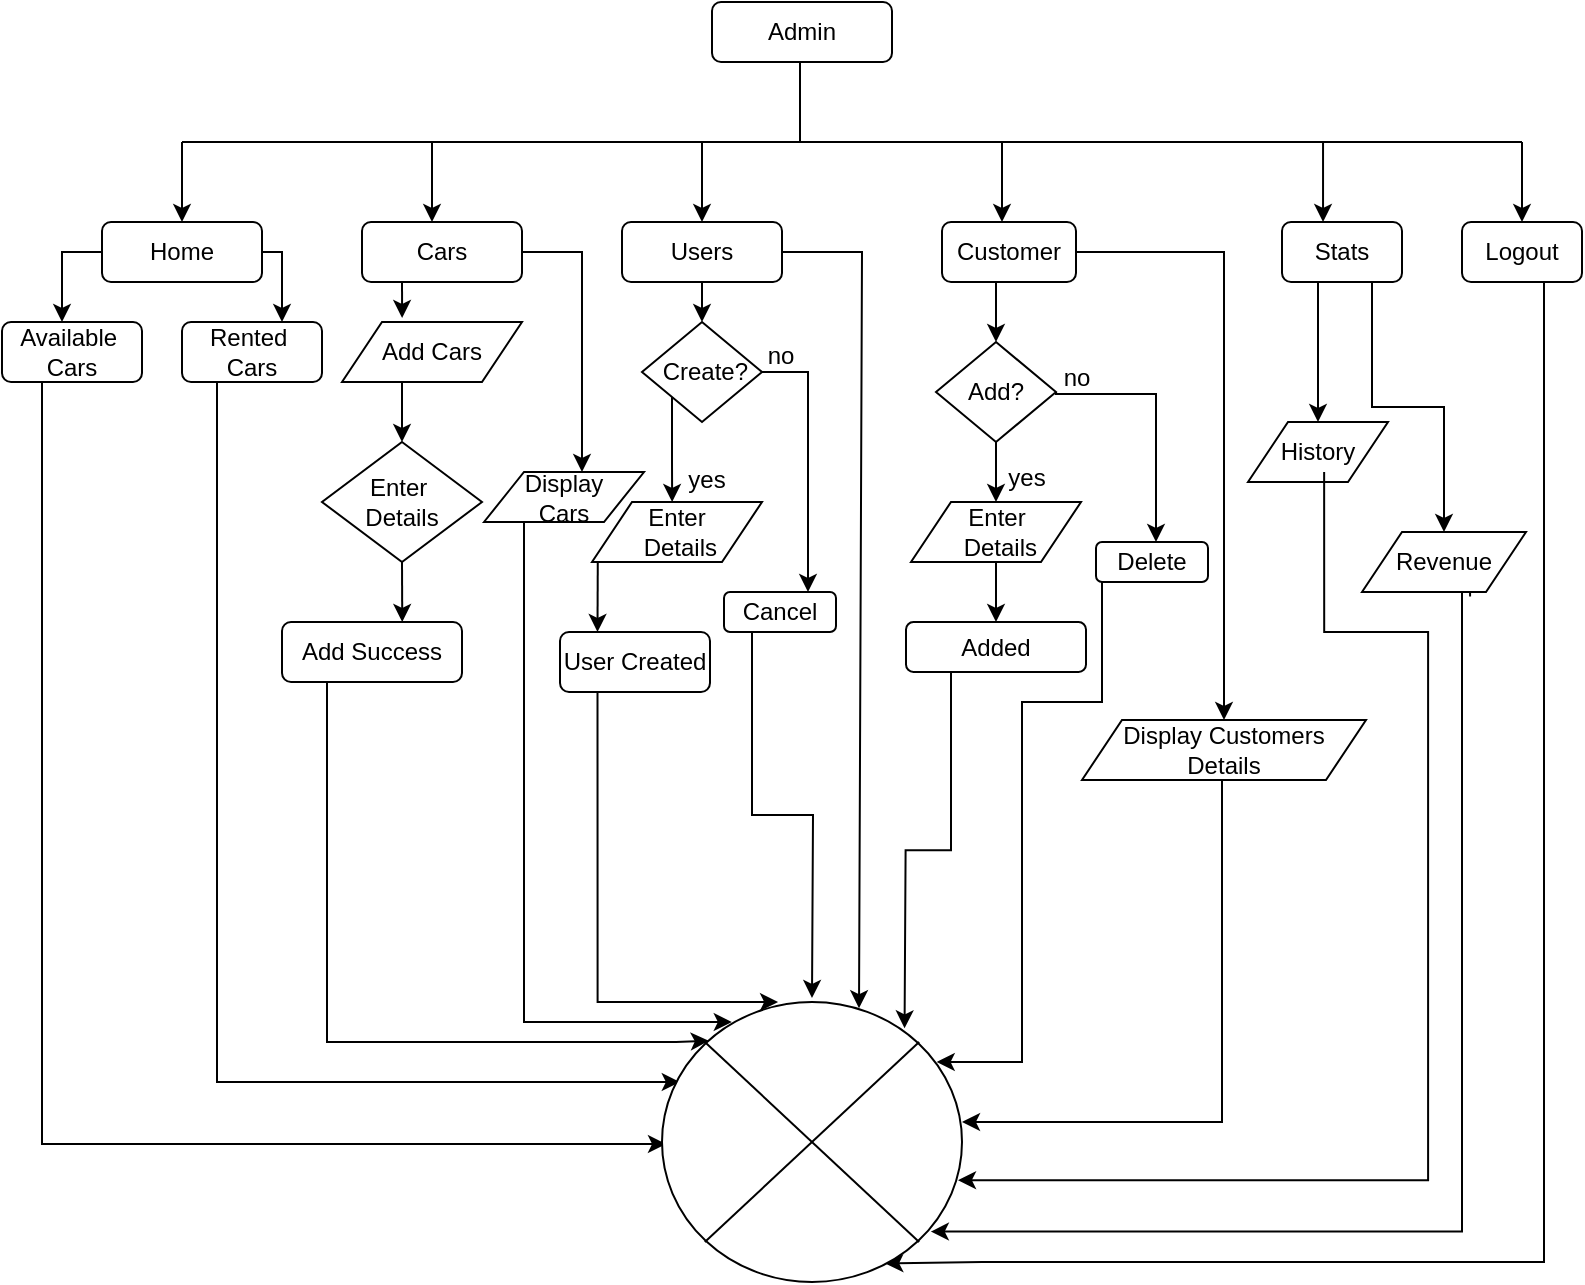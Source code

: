 <mxfile version="24.6.1" type="device">
  <diagram name="Page-1" id="Mo8YpzKvBvpuAzQxRtYg">
    <mxGraphModel dx="1036" dy="654" grid="1" gridSize="10" guides="1" tooltips="1" connect="1" arrows="1" fold="1" page="1" pageScale="1" pageWidth="827" pageHeight="1169" math="0" shadow="0">
      <root>
        <mxCell id="0" />
        <mxCell id="1" parent="0" />
        <mxCell id="LDsa4IWOsl2M_nbmBJ4K-1" value="Admin" style="rounded=1;whiteSpace=wrap;html=1;" parent="1" vertex="1">
          <mxGeometry x="365" y="10" width="90" height="30" as="geometry" />
        </mxCell>
        <mxCell id="LDsa4IWOsl2M_nbmBJ4K-3" value="" style="endArrow=none;html=1;rounded=0;exitX=0.5;exitY=1;exitDx=0;exitDy=0;" parent="1" edge="1">
          <mxGeometry width="50" height="50" relative="1" as="geometry">
            <mxPoint x="409" y="40" as="sourcePoint" />
            <mxPoint x="409" y="80" as="targetPoint" />
          </mxGeometry>
        </mxCell>
        <mxCell id="LDsa4IWOsl2M_nbmBJ4K-4" value="" style="endArrow=none;html=1;rounded=0;" parent="1" edge="1">
          <mxGeometry width="50" height="50" relative="1" as="geometry">
            <mxPoint x="100" y="80" as="sourcePoint" />
            <mxPoint x="770" y="80" as="targetPoint" />
          </mxGeometry>
        </mxCell>
        <mxCell id="LDsa4IWOsl2M_nbmBJ4K-5" value="" style="endArrow=classic;html=1;rounded=0;" parent="1" edge="1">
          <mxGeometry width="50" height="50" relative="1" as="geometry">
            <mxPoint x="100" y="80" as="sourcePoint" />
            <mxPoint x="100" y="120" as="targetPoint" />
          </mxGeometry>
        </mxCell>
        <mxCell id="LDsa4IWOsl2M_nbmBJ4K-6" value="" style="endArrow=classic;html=1;rounded=0;" parent="1" edge="1">
          <mxGeometry width="50" height="50" relative="1" as="geometry">
            <mxPoint x="225" y="80" as="sourcePoint" />
            <mxPoint x="225" y="120" as="targetPoint" />
            <Array as="points">
              <mxPoint x="225" y="100" />
            </Array>
          </mxGeometry>
        </mxCell>
        <mxCell id="LDsa4IWOsl2M_nbmBJ4K-7" value="" style="endArrow=classic;html=1;rounded=0;" parent="1" edge="1">
          <mxGeometry width="50" height="50" relative="1" as="geometry">
            <mxPoint x="360" y="80" as="sourcePoint" />
            <mxPoint x="360" y="120" as="targetPoint" />
          </mxGeometry>
        </mxCell>
        <mxCell id="LDsa4IWOsl2M_nbmBJ4K-8" value="" style="endArrow=classic;html=1;rounded=0;" parent="1" edge="1">
          <mxGeometry width="50" height="50" relative="1" as="geometry">
            <mxPoint x="510" y="80" as="sourcePoint" />
            <mxPoint x="510" y="120" as="targetPoint" />
          </mxGeometry>
        </mxCell>
        <mxCell id="LDsa4IWOsl2M_nbmBJ4K-9" value="" style="endArrow=classic;html=1;rounded=0;" parent="1" edge="1">
          <mxGeometry width="50" height="50" relative="1" as="geometry">
            <mxPoint x="670.52" y="80" as="sourcePoint" />
            <mxPoint x="670.52" y="120" as="targetPoint" />
          </mxGeometry>
        </mxCell>
        <mxCell id="LDsa4IWOsl2M_nbmBJ4K-19" style="edgeStyle=orthogonalEdgeStyle;rounded=0;orthogonalLoop=1;jettySize=auto;html=1;exitX=1;exitY=0.5;exitDx=0;exitDy=0;" parent="1" source="LDsa4IWOsl2M_nbmBJ4K-11" edge="1">
          <mxGeometry relative="1" as="geometry">
            <mxPoint x="150" y="170" as="targetPoint" />
          </mxGeometry>
        </mxCell>
        <mxCell id="LDsa4IWOsl2M_nbmBJ4K-11" value="Home" style="rounded=1;whiteSpace=wrap;html=1;" parent="1" vertex="1">
          <mxGeometry x="60" y="120" width="80" height="30" as="geometry" />
        </mxCell>
        <mxCell id="LDsa4IWOsl2M_nbmBJ4K-12" value="Cars" style="rounded=1;whiteSpace=wrap;html=1;" parent="1" vertex="1">
          <mxGeometry x="190" y="120" width="80" height="30" as="geometry" />
        </mxCell>
        <mxCell id="LDsa4IWOsl2M_nbmBJ4K-13" value="Users" style="rounded=1;whiteSpace=wrap;html=1;" parent="1" vertex="1">
          <mxGeometry x="320" y="120" width="80" height="30" as="geometry" />
        </mxCell>
        <mxCell id="YWyFQVMJNNjKmxoikdoH-2" style="edgeStyle=orthogonalEdgeStyle;rounded=0;orthogonalLoop=1;jettySize=auto;html=1;exitX=0.5;exitY=1;exitDx=0;exitDy=0;entryX=0.5;entryY=0;entryDx=0;entryDy=0;" parent="1" edge="1">
          <mxGeometry relative="1" as="geometry">
            <mxPoint x="507" y="150" as="sourcePoint" />
            <mxPoint x="507" y="180" as="targetPoint" />
          </mxGeometry>
        </mxCell>
        <mxCell id="LDsa4IWOsl2M_nbmBJ4K-14" value="Customer" style="rounded=1;whiteSpace=wrap;html=1;" parent="1" vertex="1">
          <mxGeometry x="480" y="120" width="67" height="30" as="geometry" />
        </mxCell>
        <mxCell id="YWyFQVMJNNjKmxoikdoH-17" style="edgeStyle=orthogonalEdgeStyle;rounded=0;orthogonalLoop=1;jettySize=auto;html=1;exitX=0.75;exitY=1;exitDx=0;exitDy=0;" parent="1" source="LDsa4IWOsl2M_nbmBJ4K-15" target="YWyFQVMJNNjKmxoikdoH-16" edge="1">
          <mxGeometry relative="1" as="geometry" />
        </mxCell>
        <mxCell id="LDsa4IWOsl2M_nbmBJ4K-15" value="Stats" style="rounded=1;whiteSpace=wrap;html=1;" parent="1" vertex="1">
          <mxGeometry x="650" y="120" width="60" height="30" as="geometry" />
        </mxCell>
        <mxCell id="YWyFQVMJNNjKmxoikdoH-22" style="edgeStyle=orthogonalEdgeStyle;rounded=0;orthogonalLoop=1;jettySize=auto;html=1;exitX=0.25;exitY=1;exitDx=0;exitDy=0;" parent="1" source="LDsa4IWOsl2M_nbmBJ4K-20" edge="1">
          <mxGeometry relative="1" as="geometry">
            <Array as="points">
              <mxPoint x="118" y="550" />
            </Array>
            <mxPoint x="348.909" y="550" as="targetPoint" />
          </mxGeometry>
        </mxCell>
        <mxCell id="LDsa4IWOsl2M_nbmBJ4K-20" value="Rented&amp;nbsp;&lt;div&gt;Cars&lt;/div&gt;" style="rounded=1;whiteSpace=wrap;html=1;" parent="1" vertex="1">
          <mxGeometry x="100" y="170" width="70" height="30" as="geometry" />
        </mxCell>
        <mxCell id="YWyFQVMJNNjKmxoikdoH-21" style="edgeStyle=orthogonalEdgeStyle;rounded=0;orthogonalLoop=1;jettySize=auto;html=1;entryX=0;entryY=0.5;entryDx=0;entryDy=0;" parent="1" edge="1">
          <mxGeometry relative="1" as="geometry">
            <mxPoint x="342" y="581" as="targetPoint" />
            <mxPoint x="30" y="230" as="sourcePoint" />
            <Array as="points">
              <mxPoint x="30" y="200" />
              <mxPoint x="30" y="543" />
            </Array>
          </mxGeometry>
        </mxCell>
        <mxCell id="LDsa4IWOsl2M_nbmBJ4K-21" value="Available&amp;nbsp;&lt;div&gt;Cars&lt;/div&gt;" style="rounded=1;whiteSpace=wrap;html=1;" parent="1" vertex="1">
          <mxGeometry x="10" y="170" width="70" height="30" as="geometry" />
        </mxCell>
        <mxCell id="LDsa4IWOsl2M_nbmBJ4K-25" value="" style="endArrow=classic;html=1;rounded=0;exitX=0;exitY=0.5;exitDx=0;exitDy=0;" parent="1" source="LDsa4IWOsl2M_nbmBJ4K-11" edge="1">
          <mxGeometry width="50" height="50" relative="1" as="geometry">
            <mxPoint x="40" y="130" as="sourcePoint" />
            <mxPoint x="40" y="170" as="targetPoint" />
            <Array as="points">
              <mxPoint x="40" y="135" />
            </Array>
          </mxGeometry>
        </mxCell>
        <mxCell id="LDsa4IWOsl2M_nbmBJ4K-30" value="" style="edgeStyle=orthogonalEdgeStyle;rounded=0;orthogonalLoop=1;jettySize=auto;html=1;exitX=0.25;exitY=1;exitDx=0;exitDy=0;" parent="1" source="LDsa4IWOsl2M_nbmBJ4K-26" target="LDsa4IWOsl2M_nbmBJ4K-29" edge="1">
          <mxGeometry relative="1" as="geometry">
            <Array as="points">
              <mxPoint x="210" y="200" />
            </Array>
          </mxGeometry>
        </mxCell>
        <mxCell id="LDsa4IWOsl2M_nbmBJ4K-26" value="Add Cars" style="shape=parallelogram;perimeter=parallelogramPerimeter;whiteSpace=wrap;html=1;fixedSize=1;" parent="1" vertex="1">
          <mxGeometry x="180" y="170" width="90" height="30" as="geometry" />
        </mxCell>
        <mxCell id="LDsa4IWOsl2M_nbmBJ4K-27" value="" style="endArrow=classic;html=1;rounded=0;exitX=0.25;exitY=1;exitDx=0;exitDy=0;entryX=0.334;entryY=-0.068;entryDx=0;entryDy=0;entryPerimeter=0;" parent="1" source="LDsa4IWOsl2M_nbmBJ4K-12" target="LDsa4IWOsl2M_nbmBJ4K-26" edge="1">
          <mxGeometry width="50" height="50" relative="1" as="geometry">
            <mxPoint x="224" y="150" as="sourcePoint" />
            <mxPoint x="218" y="170" as="targetPoint" />
          </mxGeometry>
        </mxCell>
        <mxCell id="NozpxcgHp3kUgVR-T8vZ-3" style="edgeStyle=orthogonalEdgeStyle;rounded=0;orthogonalLoop=1;jettySize=auto;html=1;exitX=0.5;exitY=1;exitDx=0;exitDy=0;" parent="1" source="LDsa4IWOsl2M_nbmBJ4K-29" edge="1">
          <mxGeometry relative="1" as="geometry">
            <mxPoint x="210.121" y="320" as="targetPoint" />
          </mxGeometry>
        </mxCell>
        <mxCell id="LDsa4IWOsl2M_nbmBJ4K-29" value="Enter&amp;nbsp;&lt;div&gt;Details&lt;/div&gt;" style="rhombus;whiteSpace=wrap;html=1;" parent="1" vertex="1">
          <mxGeometry x="170" y="230" width="80" height="60" as="geometry" />
        </mxCell>
        <mxCell id="NozpxcgHp3kUgVR-T8vZ-18" style="edgeStyle=orthogonalEdgeStyle;rounded=0;orthogonalLoop=1;jettySize=auto;html=1;exitX=0;exitY=1;exitDx=0;exitDy=0;" parent="1" source="LDsa4IWOsl2M_nbmBJ4K-48" edge="1">
          <mxGeometry relative="1" as="geometry">
            <mxPoint x="345.075" y="260" as="targetPoint" />
          </mxGeometry>
        </mxCell>
        <mxCell id="NozpxcgHp3kUgVR-T8vZ-23" style="edgeStyle=orthogonalEdgeStyle;rounded=0;orthogonalLoop=1;jettySize=auto;html=1;exitX=1;exitY=0.5;exitDx=0;exitDy=0;entryX=0.75;entryY=0;entryDx=0;entryDy=0;" parent="1" source="LDsa4IWOsl2M_nbmBJ4K-48" target="NozpxcgHp3kUgVR-T8vZ-30" edge="1">
          <mxGeometry relative="1" as="geometry">
            <mxPoint x="410" y="230" as="targetPoint" />
          </mxGeometry>
        </mxCell>
        <mxCell id="LDsa4IWOsl2M_nbmBJ4K-48" value="&amp;nbsp;Create?" style="rhombus;whiteSpace=wrap;html=1;" parent="1" vertex="1">
          <mxGeometry x="330" y="170" width="60" height="50" as="geometry" />
        </mxCell>
        <mxCell id="YWyFQVMJNNjKmxoikdoH-23" style="edgeStyle=orthogonalEdgeStyle;rounded=0;orthogonalLoop=1;jettySize=auto;html=1;exitX=0.25;exitY=1;exitDx=0;exitDy=0;entryX=0;entryY=0;entryDx=0;entryDy=0;" parent="1" source="NozpxcgHp3kUgVR-T8vZ-1" edge="1">
          <mxGeometry relative="1" as="geometry">
            <Array as="points">
              <mxPoint x="172" y="530" />
              <mxPoint x="347" y="530" />
            </Array>
            <mxPoint x="363.381" y="529.381" as="targetPoint" />
          </mxGeometry>
        </mxCell>
        <mxCell id="NozpxcgHp3kUgVR-T8vZ-1" value="Add Success" style="rounded=1;whiteSpace=wrap;html=1;" parent="1" vertex="1">
          <mxGeometry x="150" y="320" width="90" height="30" as="geometry" />
        </mxCell>
        <mxCell id="YWyFQVMJNNjKmxoikdoH-24" style="edgeStyle=orthogonalEdgeStyle;rounded=0;orthogonalLoop=1;jettySize=auto;html=1;exitX=0.25;exitY=1;exitDx=0;exitDy=0;" parent="1" source="NozpxcgHp3kUgVR-T8vZ-5" edge="1">
          <mxGeometry relative="1" as="geometry">
            <Array as="points">
              <mxPoint x="271" y="520" />
            </Array>
            <mxPoint x="374.9" y="520" as="targetPoint" />
          </mxGeometry>
        </mxCell>
        <mxCell id="NozpxcgHp3kUgVR-T8vZ-5" value="Display&lt;div&gt;Cars&lt;/div&gt;" style="shape=parallelogram;perimeter=parallelogramPerimeter;whiteSpace=wrap;html=1;fixedSize=1;" parent="1" vertex="1">
          <mxGeometry x="251" y="245" width="80" height="25" as="geometry" />
        </mxCell>
        <mxCell id="NozpxcgHp3kUgVR-T8vZ-6" value="" style="endArrow=classic;html=1;rounded=0;exitX=1;exitY=0.5;exitDx=0;exitDy=0;entryX=0.421;entryY=0.167;entryDx=0;entryDy=0;entryPerimeter=0;" parent="1" source="LDsa4IWOsl2M_nbmBJ4K-12" edge="1">
          <mxGeometry width="50" height="50" relative="1" as="geometry">
            <mxPoint x="280.0" y="137.49" as="sourcePoint" />
            <mxPoint x="299.995" y="245" as="targetPoint" />
            <Array as="points">
              <mxPoint x="300" y="135" />
            </Array>
          </mxGeometry>
        </mxCell>
        <mxCell id="NozpxcgHp3kUgVR-T8vZ-16" value="" style="edgeStyle=orthogonalEdgeStyle;rounded=0;orthogonalLoop=1;jettySize=auto;html=1;exitX=0.5;exitY=1;exitDx=0;exitDy=0;" parent="1" source="LDsa4IWOsl2M_nbmBJ4K-13" edge="1">
          <mxGeometry relative="1" as="geometry">
            <mxPoint x="370" y="130" as="sourcePoint" />
            <mxPoint x="360" y="170" as="targetPoint" />
          </mxGeometry>
        </mxCell>
        <mxCell id="NozpxcgHp3kUgVR-T8vZ-20" value="Enter&lt;div&gt;&amp;nbsp;Details&lt;/div&gt;" style="shape=parallelogram;perimeter=parallelogramPerimeter;whiteSpace=wrap;html=1;fixedSize=1;" parent="1" vertex="1">
          <mxGeometry x="305" y="260" width="85" height="30" as="geometry" />
        </mxCell>
        <mxCell id="NozpxcgHp3kUgVR-T8vZ-21" value="yes" style="text;html=1;align=center;verticalAlign=middle;resizable=0;points=[];autosize=1;strokeColor=none;fillColor=none;" parent="1" vertex="1">
          <mxGeometry x="342" y="234" width="40" height="30" as="geometry" />
        </mxCell>
        <mxCell id="NozpxcgHp3kUgVR-T8vZ-24" value="no" style="text;html=1;align=center;verticalAlign=middle;resizable=0;points=[];autosize=1;strokeColor=none;fillColor=none;" parent="1" vertex="1">
          <mxGeometry x="379" y="172" width="40" height="30" as="geometry" />
        </mxCell>
        <mxCell id="YWyFQVMJNNjKmxoikdoH-25" style="edgeStyle=orthogonalEdgeStyle;rounded=0;orthogonalLoop=1;jettySize=auto;html=1;exitX=0.25;exitY=1;exitDx=0;exitDy=0;" parent="1" source="NozpxcgHp3kUgVR-T8vZ-28" edge="1">
          <mxGeometry relative="1" as="geometry">
            <Array as="points">
              <mxPoint x="308" y="510" />
            </Array>
            <mxPoint x="398.029" y="510" as="targetPoint" />
          </mxGeometry>
        </mxCell>
        <mxCell id="NozpxcgHp3kUgVR-T8vZ-28" value="User Created" style="rounded=1;whiteSpace=wrap;html=1;" parent="1" vertex="1">
          <mxGeometry x="289" y="325" width="75" height="30" as="geometry" />
        </mxCell>
        <mxCell id="NozpxcgHp3kUgVR-T8vZ-29" value="" style="endArrow=classic;html=1;rounded=0;entryX=0.25;entryY=0;entryDx=0;entryDy=0;exitX=0.034;exitY=0.982;exitDx=0;exitDy=0;exitPerimeter=0;" parent="1" source="NozpxcgHp3kUgVR-T8vZ-20" target="NozpxcgHp3kUgVR-T8vZ-28" edge="1">
          <mxGeometry width="50" height="50" relative="1" as="geometry">
            <mxPoint x="240" y="420" as="sourcePoint" />
            <mxPoint x="290" y="370" as="targetPoint" />
          </mxGeometry>
        </mxCell>
        <mxCell id="YWyFQVMJNNjKmxoikdoH-28" style="edgeStyle=orthogonalEdgeStyle;rounded=0;orthogonalLoop=1;jettySize=auto;html=1;exitX=0.25;exitY=1;exitDx=0;exitDy=0;" parent="1" source="NozpxcgHp3kUgVR-T8vZ-30" edge="1">
          <mxGeometry relative="1" as="geometry">
            <mxPoint x="415" y="508" as="targetPoint" />
          </mxGeometry>
        </mxCell>
        <mxCell id="NozpxcgHp3kUgVR-T8vZ-30" value="Cancel" style="rounded=1;whiteSpace=wrap;html=1;" parent="1" vertex="1">
          <mxGeometry x="371" y="305" width="56" height="20" as="geometry" />
        </mxCell>
        <mxCell id="NozpxcgHp3kUgVR-T8vZ-32" value="History" style="shape=parallelogram;perimeter=parallelogramPerimeter;whiteSpace=wrap;html=1;fixedSize=1;" parent="1" vertex="1">
          <mxGeometry x="633" y="220" width="70" height="30" as="geometry" />
        </mxCell>
        <mxCell id="YWyFQVMJNNjKmxoikdoH-4" style="edgeStyle=orthogonalEdgeStyle;rounded=0;orthogonalLoop=1;jettySize=auto;html=1;exitX=0.5;exitY=1;exitDx=0;exitDy=0;" parent="1" edge="1">
          <mxGeometry relative="1" as="geometry">
            <mxPoint x="507" y="230" as="sourcePoint" />
            <mxPoint x="507" y="260" as="targetPoint" />
          </mxGeometry>
        </mxCell>
        <mxCell id="YWyFQVMJNNjKmxoikdoH-1" value="Add?" style="rhombus;whiteSpace=wrap;html=1;" parent="1" vertex="1">
          <mxGeometry x="477" y="180" width="60" height="50" as="geometry" />
        </mxCell>
        <mxCell id="YWyFQVMJNNjKmxoikdoH-8" value="" style="edgeStyle=orthogonalEdgeStyle;rounded=0;orthogonalLoop=1;jettySize=auto;html=1;" parent="1" edge="1">
          <mxGeometry relative="1" as="geometry">
            <mxPoint x="507" y="290" as="sourcePoint" />
            <mxPoint x="507" y="320" as="targetPoint" />
          </mxGeometry>
        </mxCell>
        <mxCell id="YWyFQVMJNNjKmxoikdoH-3" value="Enter&lt;div&gt;&amp;nbsp;Details&lt;/div&gt;" style="shape=parallelogram;perimeter=parallelogramPerimeter;whiteSpace=wrap;html=1;fixedSize=1;" parent="1" vertex="1">
          <mxGeometry x="464.5" y="260" width="85" height="30" as="geometry" />
        </mxCell>
        <mxCell id="YWyFQVMJNNjKmxoikdoH-5" style="edgeStyle=orthogonalEdgeStyle;rounded=0;orthogonalLoop=1;jettySize=auto;html=1;" parent="1" edge="1">
          <mxGeometry relative="1" as="geometry">
            <mxPoint x="587" y="280" as="targetPoint" />
            <mxPoint x="537" y="206" as="sourcePoint" />
            <Array as="points">
              <mxPoint x="537" y="205" />
              <mxPoint x="537" y="206" />
              <mxPoint x="587" y="206" />
              <mxPoint x="587" y="250" />
            </Array>
          </mxGeometry>
        </mxCell>
        <mxCell id="YWyFQVMJNNjKmxoikdoH-30" style="edgeStyle=orthogonalEdgeStyle;rounded=0;orthogonalLoop=1;jettySize=auto;html=1;exitX=0.5;exitY=1;exitDx=0;exitDy=0;entryX=0.927;entryY=0.219;entryDx=0;entryDy=0;entryPerimeter=0;" parent="1" source="YWyFQVMJNNjKmxoikdoH-6" edge="1">
          <mxGeometry relative="1" as="geometry">
            <mxPoint x="477.342" y="539.974" as="targetPoint" />
            <Array as="points">
              <mxPoint x="560" y="300" />
              <mxPoint x="560" y="360" />
              <mxPoint x="520" y="360" />
              <mxPoint x="520" y="540" />
            </Array>
          </mxGeometry>
        </mxCell>
        <mxCell id="YWyFQVMJNNjKmxoikdoH-6" value="Delete" style="rounded=1;whiteSpace=wrap;html=1;" parent="1" vertex="1">
          <mxGeometry x="557" y="280" width="56" height="20" as="geometry" />
        </mxCell>
        <mxCell id="YWyFQVMJNNjKmxoikdoH-7" value="Added" style="rounded=1;whiteSpace=wrap;html=1;" parent="1" vertex="1">
          <mxGeometry x="462" y="320" width="90" height="25" as="geometry" />
        </mxCell>
        <mxCell id="YWyFQVMJNNjKmxoikdoH-9" value="yes" style="text;html=1;align=center;verticalAlign=middle;resizable=0;points=[];autosize=1;strokeColor=none;fillColor=none;" parent="1" vertex="1">
          <mxGeometry x="502" y="233" width="40" height="30" as="geometry" />
        </mxCell>
        <mxCell id="YWyFQVMJNNjKmxoikdoH-10" value="no" style="text;html=1;align=center;verticalAlign=middle;resizable=0;points=[];autosize=1;strokeColor=none;fillColor=none;" parent="1" vertex="1">
          <mxGeometry x="527" y="183" width="40" height="30" as="geometry" />
        </mxCell>
        <mxCell id="YWyFQVMJNNjKmxoikdoH-31" style="edgeStyle=orthogonalEdgeStyle;rounded=0;orthogonalLoop=1;jettySize=auto;html=1;exitX=0.5;exitY=1;exitDx=0;exitDy=0;" parent="1" source="YWyFQVMJNNjKmxoikdoH-11" edge="1">
          <mxGeometry relative="1" as="geometry">
            <mxPoint x="634.5" y="380" as="sourcePoint" />
            <mxPoint x="490" y="570" as="targetPoint" />
            <Array as="points">
              <mxPoint x="620" y="399" />
              <mxPoint x="620" y="570" />
            </Array>
          </mxGeometry>
        </mxCell>
        <mxCell id="YWyFQVMJNNjKmxoikdoH-11" value="Display Customers&lt;div&gt;Details&lt;/div&gt;" style="shape=parallelogram;perimeter=parallelogramPerimeter;whiteSpace=wrap;html=1;fixedSize=1;" parent="1" vertex="1">
          <mxGeometry x="550" y="369" width="142" height="30" as="geometry" />
        </mxCell>
        <mxCell id="YWyFQVMJNNjKmxoikdoH-12" value="" style="endArrow=classic;html=1;rounded=0;" parent="1" source="LDsa4IWOsl2M_nbmBJ4K-14" target="YWyFQVMJNNjKmxoikdoH-11" edge="1">
          <mxGeometry width="50" height="50" relative="1" as="geometry">
            <mxPoint x="557" y="135" as="sourcePoint" />
            <mxPoint x="620.024" y="368.62" as="targetPoint" />
            <Array as="points">
              <mxPoint x="621" y="135" />
            </Array>
          </mxGeometry>
        </mxCell>
        <mxCell id="YWyFQVMJNNjKmxoikdoH-15" value="" style="endArrow=classic;html=1;rounded=0;exitX=0.25;exitY=1;exitDx=0;exitDy=0;entryX=0.5;entryY=0;entryDx=0;entryDy=0;" parent="1" target="NozpxcgHp3kUgVR-T8vZ-32" edge="1">
          <mxGeometry width="50" height="50" relative="1" as="geometry">
            <mxPoint x="668" y="150" as="sourcePoint" />
            <mxPoint x="674" y="220" as="targetPoint" />
          </mxGeometry>
        </mxCell>
        <mxCell id="YWyFQVMJNNjKmxoikdoH-33" style="edgeStyle=orthogonalEdgeStyle;rounded=0;orthogonalLoop=1;jettySize=auto;html=1;exitX=0.659;exitY=1.077;exitDx=0;exitDy=0;entryX=0.907;entryY=0.8;entryDx=0;entryDy=0;entryPerimeter=0;exitPerimeter=0;" parent="1" source="YWyFQVMJNNjKmxoikdoH-16" edge="1">
          <mxGeometry relative="1" as="geometry">
            <mxPoint x="474.422" y="624.8" as="targetPoint" />
            <Array as="points">
              <mxPoint x="744" y="290" />
              <mxPoint x="740" y="290" />
              <mxPoint x="740" y="625" />
            </Array>
          </mxGeometry>
        </mxCell>
        <mxCell id="YWyFQVMJNNjKmxoikdoH-16" value="Revenue" style="shape=parallelogram;perimeter=parallelogramPerimeter;whiteSpace=wrap;html=1;fixedSize=1;" parent="1" vertex="1">
          <mxGeometry x="690" y="275" width="82" height="30" as="geometry" />
        </mxCell>
        <mxCell id="YWyFQVMJNNjKmxoikdoH-34" style="edgeStyle=orthogonalEdgeStyle;rounded=0;orthogonalLoop=1;jettySize=auto;html=1;exitX=0.75;exitY=1;exitDx=0;exitDy=0;entryX=0.744;entryY=0.934;entryDx=0;entryDy=0;entryPerimeter=0;" parent="1" source="YWyFQVMJNNjKmxoikdoH-18" target="v3XbrIiaIUSdLE8g42BO-1" edge="1">
          <mxGeometry relative="1" as="geometry">
            <mxPoint x="449.894" y="647.722" as="targetPoint" />
            <mxPoint x="781" y="160" as="sourcePoint" />
            <Array as="points">
              <mxPoint x="781" y="150" />
              <mxPoint x="781" y="640" />
              <mxPoint x="500" y="640" />
            </Array>
          </mxGeometry>
        </mxCell>
        <mxCell id="YWyFQVMJNNjKmxoikdoH-18" value="Logout" style="rounded=1;whiteSpace=wrap;html=1;" parent="1" vertex="1">
          <mxGeometry x="740" y="120" width="60" height="30" as="geometry" />
        </mxCell>
        <mxCell id="YWyFQVMJNNjKmxoikdoH-19" value="" style="endArrow=classic;html=1;rounded=0;entryX=0.5;entryY=0;entryDx=0;entryDy=0;" parent="1" target="YWyFQVMJNNjKmxoikdoH-18" edge="1">
          <mxGeometry width="50" height="50" relative="1" as="geometry">
            <mxPoint x="770" y="80" as="sourcePoint" />
            <mxPoint x="777" y="120" as="targetPoint" />
          </mxGeometry>
        </mxCell>
        <mxCell id="YWyFQVMJNNjKmxoikdoH-27" value="" style="endArrow=classic;html=1;rounded=0;exitX=1;exitY=0.5;exitDx=0;exitDy=0;entryX=0.661;entryY=0.035;entryDx=0;entryDy=0;entryPerimeter=0;" parent="1" source="LDsa4IWOsl2M_nbmBJ4K-13" edge="1">
          <mxGeometry width="50" height="50" relative="1" as="geometry">
            <mxPoint x="410" y="140" as="sourcePoint" />
            <mxPoint x="438.506" y="513.11" as="targetPoint" />
            <Array as="points">
              <mxPoint x="440" y="135" />
            </Array>
          </mxGeometry>
        </mxCell>
        <mxCell id="YWyFQVMJNNjKmxoikdoH-29" style="edgeStyle=orthogonalEdgeStyle;rounded=0;orthogonalLoop=1;jettySize=auto;html=1;exitX=0.25;exitY=1;exitDx=0;exitDy=0;entryX=0.817;entryY=0.104;entryDx=0;entryDy=0;entryPerimeter=0;" parent="1" source="YWyFQVMJNNjKmxoikdoH-7" edge="1">
          <mxGeometry relative="1" as="geometry">
            <mxPoint x="461.282" y="523.184" as="targetPoint" />
          </mxGeometry>
        </mxCell>
        <mxCell id="YWyFQVMJNNjKmxoikdoH-32" style="edgeStyle=orthogonalEdgeStyle;rounded=0;orthogonalLoop=1;jettySize=auto;html=1;exitX=0.5;exitY=1;exitDx=0;exitDy=0;entryX=0.979;entryY=0.658;entryDx=0;entryDy=0;entryPerimeter=0;" parent="1" edge="1">
          <mxGeometry relative="1" as="geometry">
            <mxPoint x="671.07" y="245" as="sourcePoint" />
            <mxPoint x="488.004" y="599.068" as="targetPoint" />
            <Array as="points">
              <mxPoint x="671.07" y="325" />
              <mxPoint x="723.07" y="325" />
              <mxPoint x="723.07" y="599" />
            </Array>
          </mxGeometry>
        </mxCell>
        <mxCell id="v3XbrIiaIUSdLE8g42BO-1" value="" style="verticalLabelPosition=bottom;verticalAlign=top;html=1;shape=mxgraph.flowchart.or;" parent="1" vertex="1">
          <mxGeometry x="340" y="510" width="150" height="140" as="geometry" />
        </mxCell>
      </root>
    </mxGraphModel>
  </diagram>
</mxfile>
